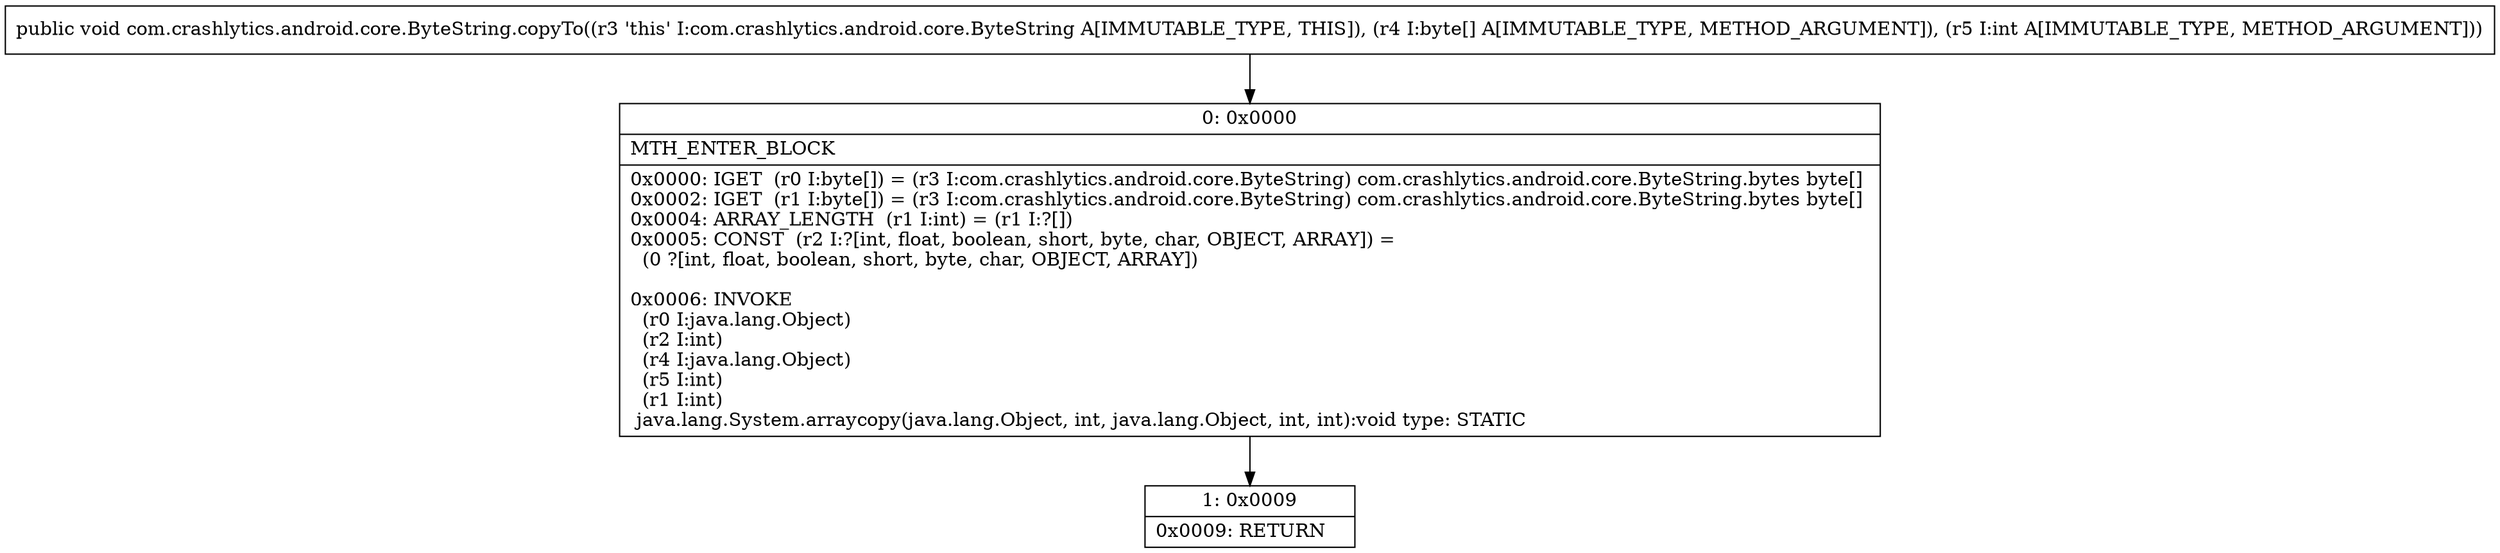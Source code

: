 digraph "CFG forcom.crashlytics.android.core.ByteString.copyTo([BI)V" {
Node_0 [shape=record,label="{0\:\ 0x0000|MTH_ENTER_BLOCK\l|0x0000: IGET  (r0 I:byte[]) = (r3 I:com.crashlytics.android.core.ByteString) com.crashlytics.android.core.ByteString.bytes byte[] \l0x0002: IGET  (r1 I:byte[]) = (r3 I:com.crashlytics.android.core.ByteString) com.crashlytics.android.core.ByteString.bytes byte[] \l0x0004: ARRAY_LENGTH  (r1 I:int) = (r1 I:?[]) \l0x0005: CONST  (r2 I:?[int, float, boolean, short, byte, char, OBJECT, ARRAY]) = \l  (0 ?[int, float, boolean, short, byte, char, OBJECT, ARRAY])\l \l0x0006: INVOKE  \l  (r0 I:java.lang.Object)\l  (r2 I:int)\l  (r4 I:java.lang.Object)\l  (r5 I:int)\l  (r1 I:int)\l java.lang.System.arraycopy(java.lang.Object, int, java.lang.Object, int, int):void type: STATIC \l}"];
Node_1 [shape=record,label="{1\:\ 0x0009|0x0009: RETURN   \l}"];
MethodNode[shape=record,label="{public void com.crashlytics.android.core.ByteString.copyTo((r3 'this' I:com.crashlytics.android.core.ByteString A[IMMUTABLE_TYPE, THIS]), (r4 I:byte[] A[IMMUTABLE_TYPE, METHOD_ARGUMENT]), (r5 I:int A[IMMUTABLE_TYPE, METHOD_ARGUMENT])) }"];
MethodNode -> Node_0;
Node_0 -> Node_1;
}

